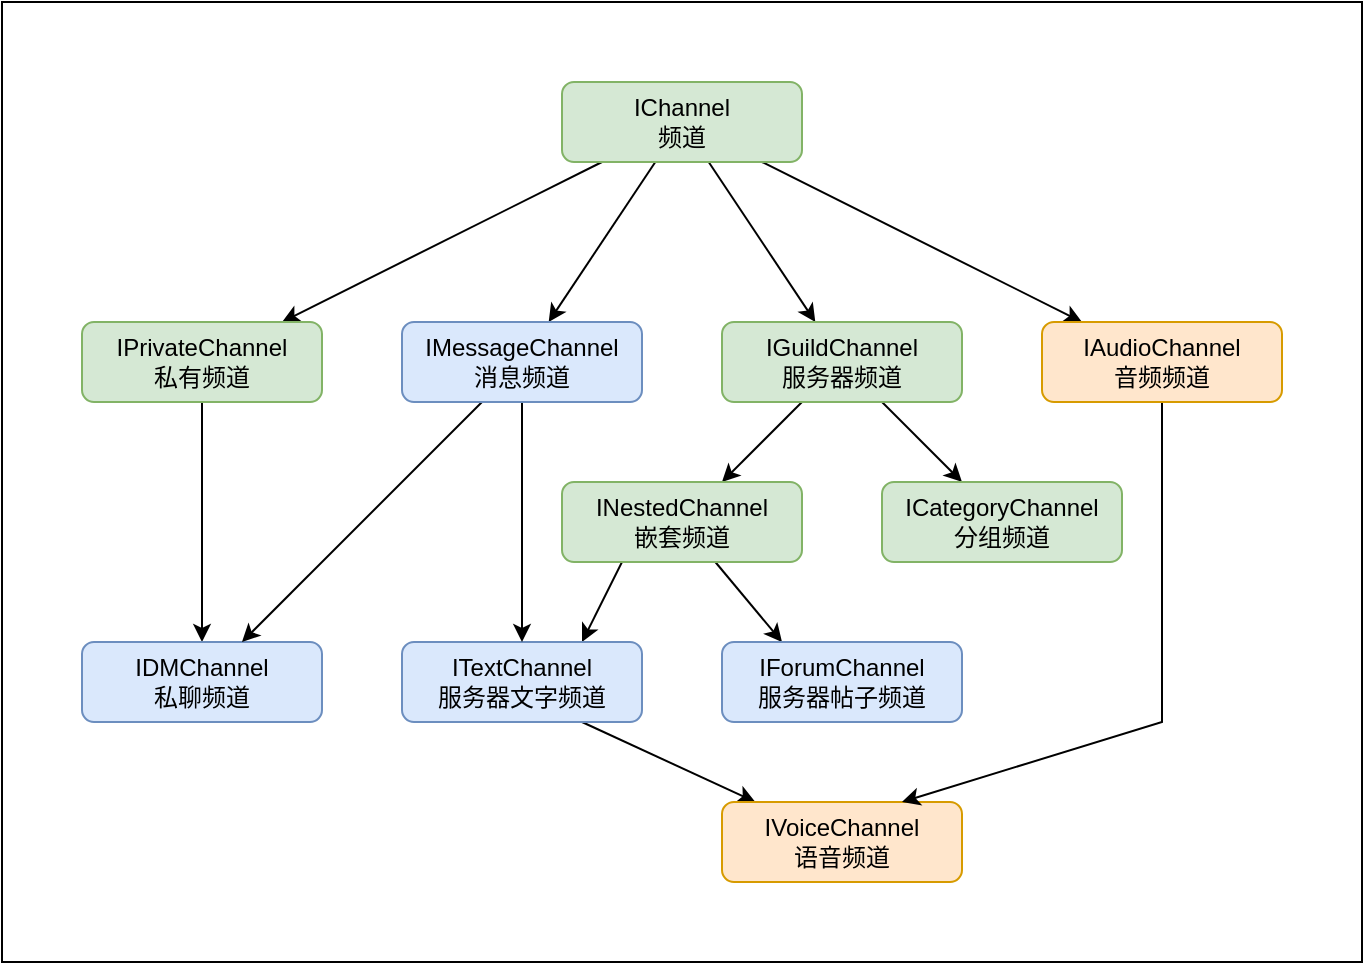 <mxfile version="28.0.6" pages="3">
  <diagram id="zcnI7_GE5Q4Qad7wwIX9" name="IChannel">
    <mxGraphModel dx="-172" dy="702" grid="1" gridSize="10" guides="1" tooltips="1" connect="1" arrows="1" fold="1" page="1" pageScale="1" pageWidth="680" pageHeight="480" math="0" shadow="0">
      <root>
        <mxCell id="0" />
        <mxCell id="1" parent="0" />
        <mxCell id="wmQ_BLsgHJ9PnDV7FH8v-1" value="" style="rounded=0;whiteSpace=wrap;html=1;fillColor=none;" parent="1" vertex="1">
          <mxGeometry x="1360" width="680" height="480" as="geometry" />
        </mxCell>
        <mxCell id="3d5nxN8G6VczTjZYptSl-37" style="rounded=0;orthogonalLoop=1;jettySize=auto;html=1;shadow=0;" parent="1" source="3d5nxN8G6VczTjZYptSl-26" target="3d5nxN8G6VczTjZYptSl-27" edge="1">
          <mxGeometry relative="1" as="geometry" />
        </mxCell>
        <mxCell id="3d5nxN8G6VczTjZYptSl-38" value="" style="edgeStyle=none;rounded=0;orthogonalLoop=1;jettySize=auto;html=1;shadow=0;" parent="1" source="3d5nxN8G6VczTjZYptSl-26" target="3d5nxN8G6VczTjZYptSl-34" edge="1">
          <mxGeometry relative="1" as="geometry" />
        </mxCell>
        <mxCell id="3d5nxN8G6VczTjZYptSl-39" style="edgeStyle=none;rounded=0;orthogonalLoop=1;jettySize=auto;html=1;shadow=0;" parent="1" source="3d5nxN8G6VczTjZYptSl-26" target="3d5nxN8G6VczTjZYptSl-29" edge="1">
          <mxGeometry relative="1" as="geometry" />
        </mxCell>
        <mxCell id="3d5nxN8G6VczTjZYptSl-49" style="edgeStyle=none;rounded=0;orthogonalLoop=1;jettySize=auto;html=1;shadow=0;" parent="1" source="3d5nxN8G6VczTjZYptSl-26" target="3d5nxN8G6VczTjZYptSl-48" edge="1">
          <mxGeometry relative="1" as="geometry" />
        </mxCell>
        <mxCell id="3d5nxN8G6VczTjZYptSl-26" value="IChannel&lt;br&gt;频道" style="rounded=1;whiteSpace=wrap;html=1;fillColor=#d5e8d4;strokeColor=#82b366;" parent="1" vertex="1">
          <mxGeometry x="1640" y="40" width="120" height="40" as="geometry" />
        </mxCell>
        <mxCell id="3d5nxN8G6VczTjZYptSl-40" value="" style="edgeStyle=none;rounded=0;orthogonalLoop=1;jettySize=auto;html=1;shadow=0;" parent="1" source="3d5nxN8G6VczTjZYptSl-27" target="3d5nxN8G6VczTjZYptSl-28" edge="1">
          <mxGeometry relative="1" as="geometry" />
        </mxCell>
        <mxCell id="3d5nxN8G6VczTjZYptSl-27" value="IPrivateChannel&lt;br&gt;私有频道" style="rounded=1;whiteSpace=wrap;html=1;fillColor=#d5e8d4;strokeColor=#82b366;" parent="1" vertex="1">
          <mxGeometry x="1400" y="160" width="120" height="40" as="geometry" />
        </mxCell>
        <mxCell id="3d5nxN8G6VczTjZYptSl-28" value="IDMChannel&lt;br&gt;私聊频道" style="rounded=1;whiteSpace=wrap;html=1;fillColor=#dae8fc;strokeColor=#6c8ebf;" parent="1" vertex="1">
          <mxGeometry x="1400" y="320" width="120" height="40" as="geometry" />
        </mxCell>
        <mxCell id="3d5nxN8G6VczTjZYptSl-41" value="" style="edgeStyle=none;rounded=0;orthogonalLoop=1;jettySize=auto;html=1;shadow=0;" parent="1" source="3d5nxN8G6VczTjZYptSl-29" target="3d5nxN8G6VczTjZYptSl-31" edge="1">
          <mxGeometry relative="1" as="geometry" />
        </mxCell>
        <mxCell id="3d5nxN8G6VczTjZYptSl-43" style="edgeStyle=none;rounded=0;orthogonalLoop=1;jettySize=auto;html=1;shadow=0;" parent="1" source="3d5nxN8G6VczTjZYptSl-29" target="3d5nxN8G6VczTjZYptSl-30" edge="1">
          <mxGeometry relative="1" as="geometry" />
        </mxCell>
        <mxCell id="3d5nxN8G6VczTjZYptSl-29" value="IGuildChannel&lt;br&gt;服务器频道" style="rounded=1;whiteSpace=wrap;html=1;fillColor=#d5e8d4;strokeColor=#82b366;" parent="1" vertex="1">
          <mxGeometry x="1720" y="160" width="120" height="40" as="geometry" />
        </mxCell>
        <mxCell id="3d5nxN8G6VczTjZYptSl-30" value="ICategoryChannel&lt;br&gt;分组频道" style="rounded=1;whiteSpace=wrap;html=1;fillColor=#d5e8d4;strokeColor=#82b366;" parent="1" vertex="1">
          <mxGeometry x="1800" y="240" width="120" height="40" as="geometry" />
        </mxCell>
        <mxCell id="3d5nxN8G6VczTjZYptSl-44" style="edgeStyle=none;rounded=0;orthogonalLoop=1;jettySize=auto;html=1;shadow=0;exitX=0.25;exitY=1;exitDx=0;exitDy=0;entryX=0.75;entryY=0;entryDx=0;entryDy=0;" parent="1" source="3d5nxN8G6VczTjZYptSl-31" target="3d5nxN8G6VczTjZYptSl-33" edge="1">
          <mxGeometry relative="1" as="geometry">
            <mxPoint x="1690" y="390" as="targetPoint" />
          </mxGeometry>
        </mxCell>
        <mxCell id="3d5nxN8G6VczTjZYptSl-45" style="edgeStyle=none;rounded=0;orthogonalLoop=1;jettySize=auto;html=1;shadow=0;exitX=0.75;exitY=1;exitDx=0;exitDy=0;" parent="1" source="3d5nxN8G6VczTjZYptSl-33" target="3d5nxN8G6VczTjZYptSl-32" edge="1">
          <mxGeometry relative="1" as="geometry" />
        </mxCell>
        <mxCell id="t3p8ZY0DVeDXkgQrM7UE-2" style="rounded=0;orthogonalLoop=1;jettySize=auto;html=1;entryX=0.25;entryY=0;entryDx=0;entryDy=0;strokeColor=default;" parent="1" source="3d5nxN8G6VczTjZYptSl-31" target="t3p8ZY0DVeDXkgQrM7UE-1" edge="1">
          <mxGeometry relative="1" as="geometry" />
        </mxCell>
        <mxCell id="3d5nxN8G6VczTjZYptSl-31" value="INestedChannel&lt;br&gt;嵌套频道" style="rounded=1;whiteSpace=wrap;html=1;fillColor=#d5e8d4;strokeColor=#82b366;" parent="1" vertex="1">
          <mxGeometry x="1640" y="240" width="120" height="40" as="geometry" />
        </mxCell>
        <mxCell id="3d5nxN8G6VczTjZYptSl-32" value="IVoiceChannel&lt;br&gt;语音频道" style="rounded=1;whiteSpace=wrap;html=1;fillColor=#ffe6cc;strokeColor=#d79b00;" parent="1" vertex="1">
          <mxGeometry x="1720" y="400" width="120" height="40" as="geometry" />
        </mxCell>
        <mxCell id="3d5nxN8G6VczTjZYptSl-33" value="ITextChannel&lt;br&gt;服务器文字频道" style="rounded=1;whiteSpace=wrap;html=1;fillColor=#dae8fc;strokeColor=#6c8ebf;" parent="1" vertex="1">
          <mxGeometry x="1560" y="320" width="120" height="40" as="geometry" />
        </mxCell>
        <mxCell id="3d5nxN8G6VczTjZYptSl-46" style="edgeStyle=none;rounded=0;orthogonalLoop=1;jettySize=auto;html=1;shadow=0;" parent="1" source="3d5nxN8G6VczTjZYptSl-34" target="3d5nxN8G6VczTjZYptSl-28" edge="1">
          <mxGeometry relative="1" as="geometry" />
        </mxCell>
        <mxCell id="3d5nxN8G6VczTjZYptSl-47" style="edgeStyle=none;rounded=0;orthogonalLoop=1;jettySize=auto;html=1;shadow=0;exitX=0.5;exitY=1;exitDx=0;exitDy=0;" parent="1" source="3d5nxN8G6VczTjZYptSl-34" target="3d5nxN8G6VczTjZYptSl-33" edge="1">
          <mxGeometry relative="1" as="geometry" />
        </mxCell>
        <mxCell id="3d5nxN8G6VczTjZYptSl-34" value="IMessageChannel&lt;br&gt;消息频道" style="rounded=1;whiteSpace=wrap;html=1;fillColor=#dae8fc;strokeColor=#6c8ebf;" parent="1" vertex="1">
          <mxGeometry x="1560" y="160" width="120" height="40" as="geometry" />
        </mxCell>
        <mxCell id="3d5nxN8G6VczTjZYptSl-50" style="edgeStyle=none;rounded=0;orthogonalLoop=1;jettySize=auto;html=1;shadow=0;entryX=0.75;entryY=0;entryDx=0;entryDy=0;exitX=0.5;exitY=1;exitDx=0;exitDy=0;" parent="1" source="3d5nxN8G6VczTjZYptSl-48" target="3d5nxN8G6VczTjZYptSl-32" edge="1">
          <mxGeometry relative="1" as="geometry">
            <Array as="points">
              <mxPoint x="1940" y="360" />
            </Array>
          </mxGeometry>
        </mxCell>
        <mxCell id="3d5nxN8G6VczTjZYptSl-48" value="IAudioChannel&lt;br&gt;音频频道" style="rounded=1;whiteSpace=wrap;html=1;fillColor=#ffe6cc;strokeColor=#d79b00;" parent="1" vertex="1">
          <mxGeometry x="1880" y="160" width="120" height="40" as="geometry" />
        </mxCell>
        <mxCell id="t3p8ZY0DVeDXkgQrM7UE-1" value="IForumChannel&lt;br&gt;服务器帖子频道" style="rounded=1;whiteSpace=wrap;html=1;fillColor=#dae8fc;strokeColor=#6c8ebf;" parent="1" vertex="1">
          <mxGeometry x="1720" y="320" width="120" height="40" as="geometry" />
        </mxCell>
      </root>
    </mxGraphModel>
  </diagram>
  <diagram id="nSTv_X4l-jtdfmuhDY5W" name="IMessage">
    <mxGraphModel dx="36" dy="442" grid="1" gridSize="10" guides="1" tooltips="1" connect="1" arrows="1" fold="1" page="1" pageScale="1" pageWidth="680" pageHeight="240" math="0" shadow="0">
      <root>
        <mxCell id="0" />
        <mxCell id="1" parent="0" />
        <mxCell id="E59G1nWpvey7Q_nnMST8-1" value="" style="rounded=0;whiteSpace=wrap;html=1;fillColor=none;" vertex="1" parent="1">
          <mxGeometry x="680" width="680" height="240" as="geometry" />
        </mxCell>
        <mxCell id="mY3gvmDOgEjZjG3ShUaw-4" style="edgeStyle=none;rounded=0;orthogonalLoop=1;jettySize=auto;html=1;shadow=0;" edge="1" parent="1" source="mY3gvmDOgEjZjG3ShUaw-1" target="mY3gvmDOgEjZjG3ShUaw-3">
          <mxGeometry relative="1" as="geometry" />
        </mxCell>
        <mxCell id="mY3gvmDOgEjZjG3ShUaw-5" style="edgeStyle=none;rounded=0;orthogonalLoop=1;jettySize=auto;html=1;shadow=0;" edge="1" parent="1" source="mY3gvmDOgEjZjG3ShUaw-1" target="mY3gvmDOgEjZjG3ShUaw-2">
          <mxGeometry relative="1" as="geometry" />
        </mxCell>
        <mxCell id="mY3gvmDOgEjZjG3ShUaw-1" value="IMessage&lt;br&gt;消息" style="rounded=1;whiteSpace=wrap;html=1;fillColor=#d5e8d4;strokeColor=#82b366;" vertex="1" parent="1">
          <mxGeometry x="960" y="40" width="120" height="40" as="geometry" />
        </mxCell>
        <mxCell id="mY3gvmDOgEjZjG3ShUaw-2" value="ISystemMessage&lt;br&gt;系统消息" style="rounded=1;whiteSpace=wrap;html=1;fillColor=#d5e8d4;strokeColor=#82b366;" vertex="1" parent="1">
          <mxGeometry x="1041" y="160" width="120" height="40" as="geometry" />
        </mxCell>
        <mxCell id="mY3gvmDOgEjZjG3ShUaw-3" value="IUserMessage&lt;br&gt;用户消息" style="rounded=1;whiteSpace=wrap;html=1;fillColor=#d5e8d4;strokeColor=#82b366;" vertex="1" parent="1">
          <mxGeometry x="880" y="160" width="120" height="40" as="geometry" />
        </mxCell>
      </root>
    </mxGraphModel>
  </diagram>
  <diagram id="TeadAVfIFzLvUcLAVgFB" name="IUser">
    <mxGraphModel dx="185" dy="534" grid="1" gridSize="10" guides="1" tooltips="1" connect="1" arrows="1" fold="1" page="1" pageScale="1" pageWidth="680" pageHeight="240" math="0" shadow="0">
      <root>
        <mxCell id="0" />
        <mxCell id="1" parent="0" />
        <mxCell id="wX6krqP0cX5g3Y486Xa9-1" value="" style="rounded=0;whiteSpace=wrap;html=1;fillColor=none;" vertex="1" parent="1">
          <mxGeometry x="680" width="680" height="240" as="geometry" />
        </mxCell>
        <mxCell id="wX6krqP0cX5g3Y486Xa9-2" style="edgeStyle=none;rounded=0;orthogonalLoop=1;jettySize=auto;html=1;shadow=0;" edge="1" parent="1" source="wX6krqP0cX5g3Y486Xa9-4" target="wX6krqP0cX5g3Y486Xa9-6">
          <mxGeometry relative="1" as="geometry" />
        </mxCell>
        <mxCell id="wX6krqP0cX5g3Y486Xa9-3" style="edgeStyle=none;rounded=0;orthogonalLoop=1;jettySize=auto;html=1;shadow=0;" edge="1" parent="1" source="wX6krqP0cX5g3Y486Xa9-4" target="wX6krqP0cX5g3Y486Xa9-5">
          <mxGeometry relative="1" as="geometry" />
        </mxCell>
        <mxCell id="wX6krqP0cX5g3Y486Xa9-4" value="IUser&lt;br&gt;用户" style="rounded=1;whiteSpace=wrap;html=1;fillColor=#d5e8d4;strokeColor=#82b366;" vertex="1" parent="1">
          <mxGeometry x="960" y="40" width="120" height="40" as="geometry" />
        </mxCell>
        <mxCell id="wX6krqP0cX5g3Y486Xa9-5" value="IGuildUser&lt;br&gt;服务器用户" style="rounded=1;whiteSpace=wrap;html=1;fillColor=#d5e8d4;strokeColor=#82b366;" vertex="1" parent="1">
          <mxGeometry x="1041" y="160" width="120" height="40" as="geometry" />
        </mxCell>
        <mxCell id="wX6krqP0cX5g3Y486Xa9-6" value="ISelfUser&lt;br&gt;Bot 登录用户" style="rounded=1;whiteSpace=wrap;html=1;fillColor=#d5e8d4;strokeColor=#82b366;" vertex="1" parent="1">
          <mxGeometry x="880" y="160" width="120" height="40" as="geometry" />
        </mxCell>
        <mxCell id="P_OQLh-ZyBqrT-LF05k1-1" style="edgeStyle=none;rounded=0;orthogonalLoop=1;jettySize=auto;html=1;shadow=0;" edge="1" parent="1" source="wX6krqP0cX5g3Y486Xa9-7" target="wX6krqP0cX5g3Y486Xa9-4">
          <mxGeometry relative="1" as="geometry" />
        </mxCell>
        <mxCell id="wX6krqP0cX5g3Y486Xa9-7" value="IPresence&lt;br&gt;用户动态" style="rounded=1;whiteSpace=wrap;html=1;fillColor=#dae8fc;strokeColor=#6c8ebf;" vertex="1" parent="1">
          <mxGeometry x="800" y="40" width="120" height="40" as="geometry" />
        </mxCell>
      </root>
    </mxGraphModel>
  </diagram>
</mxfile>

